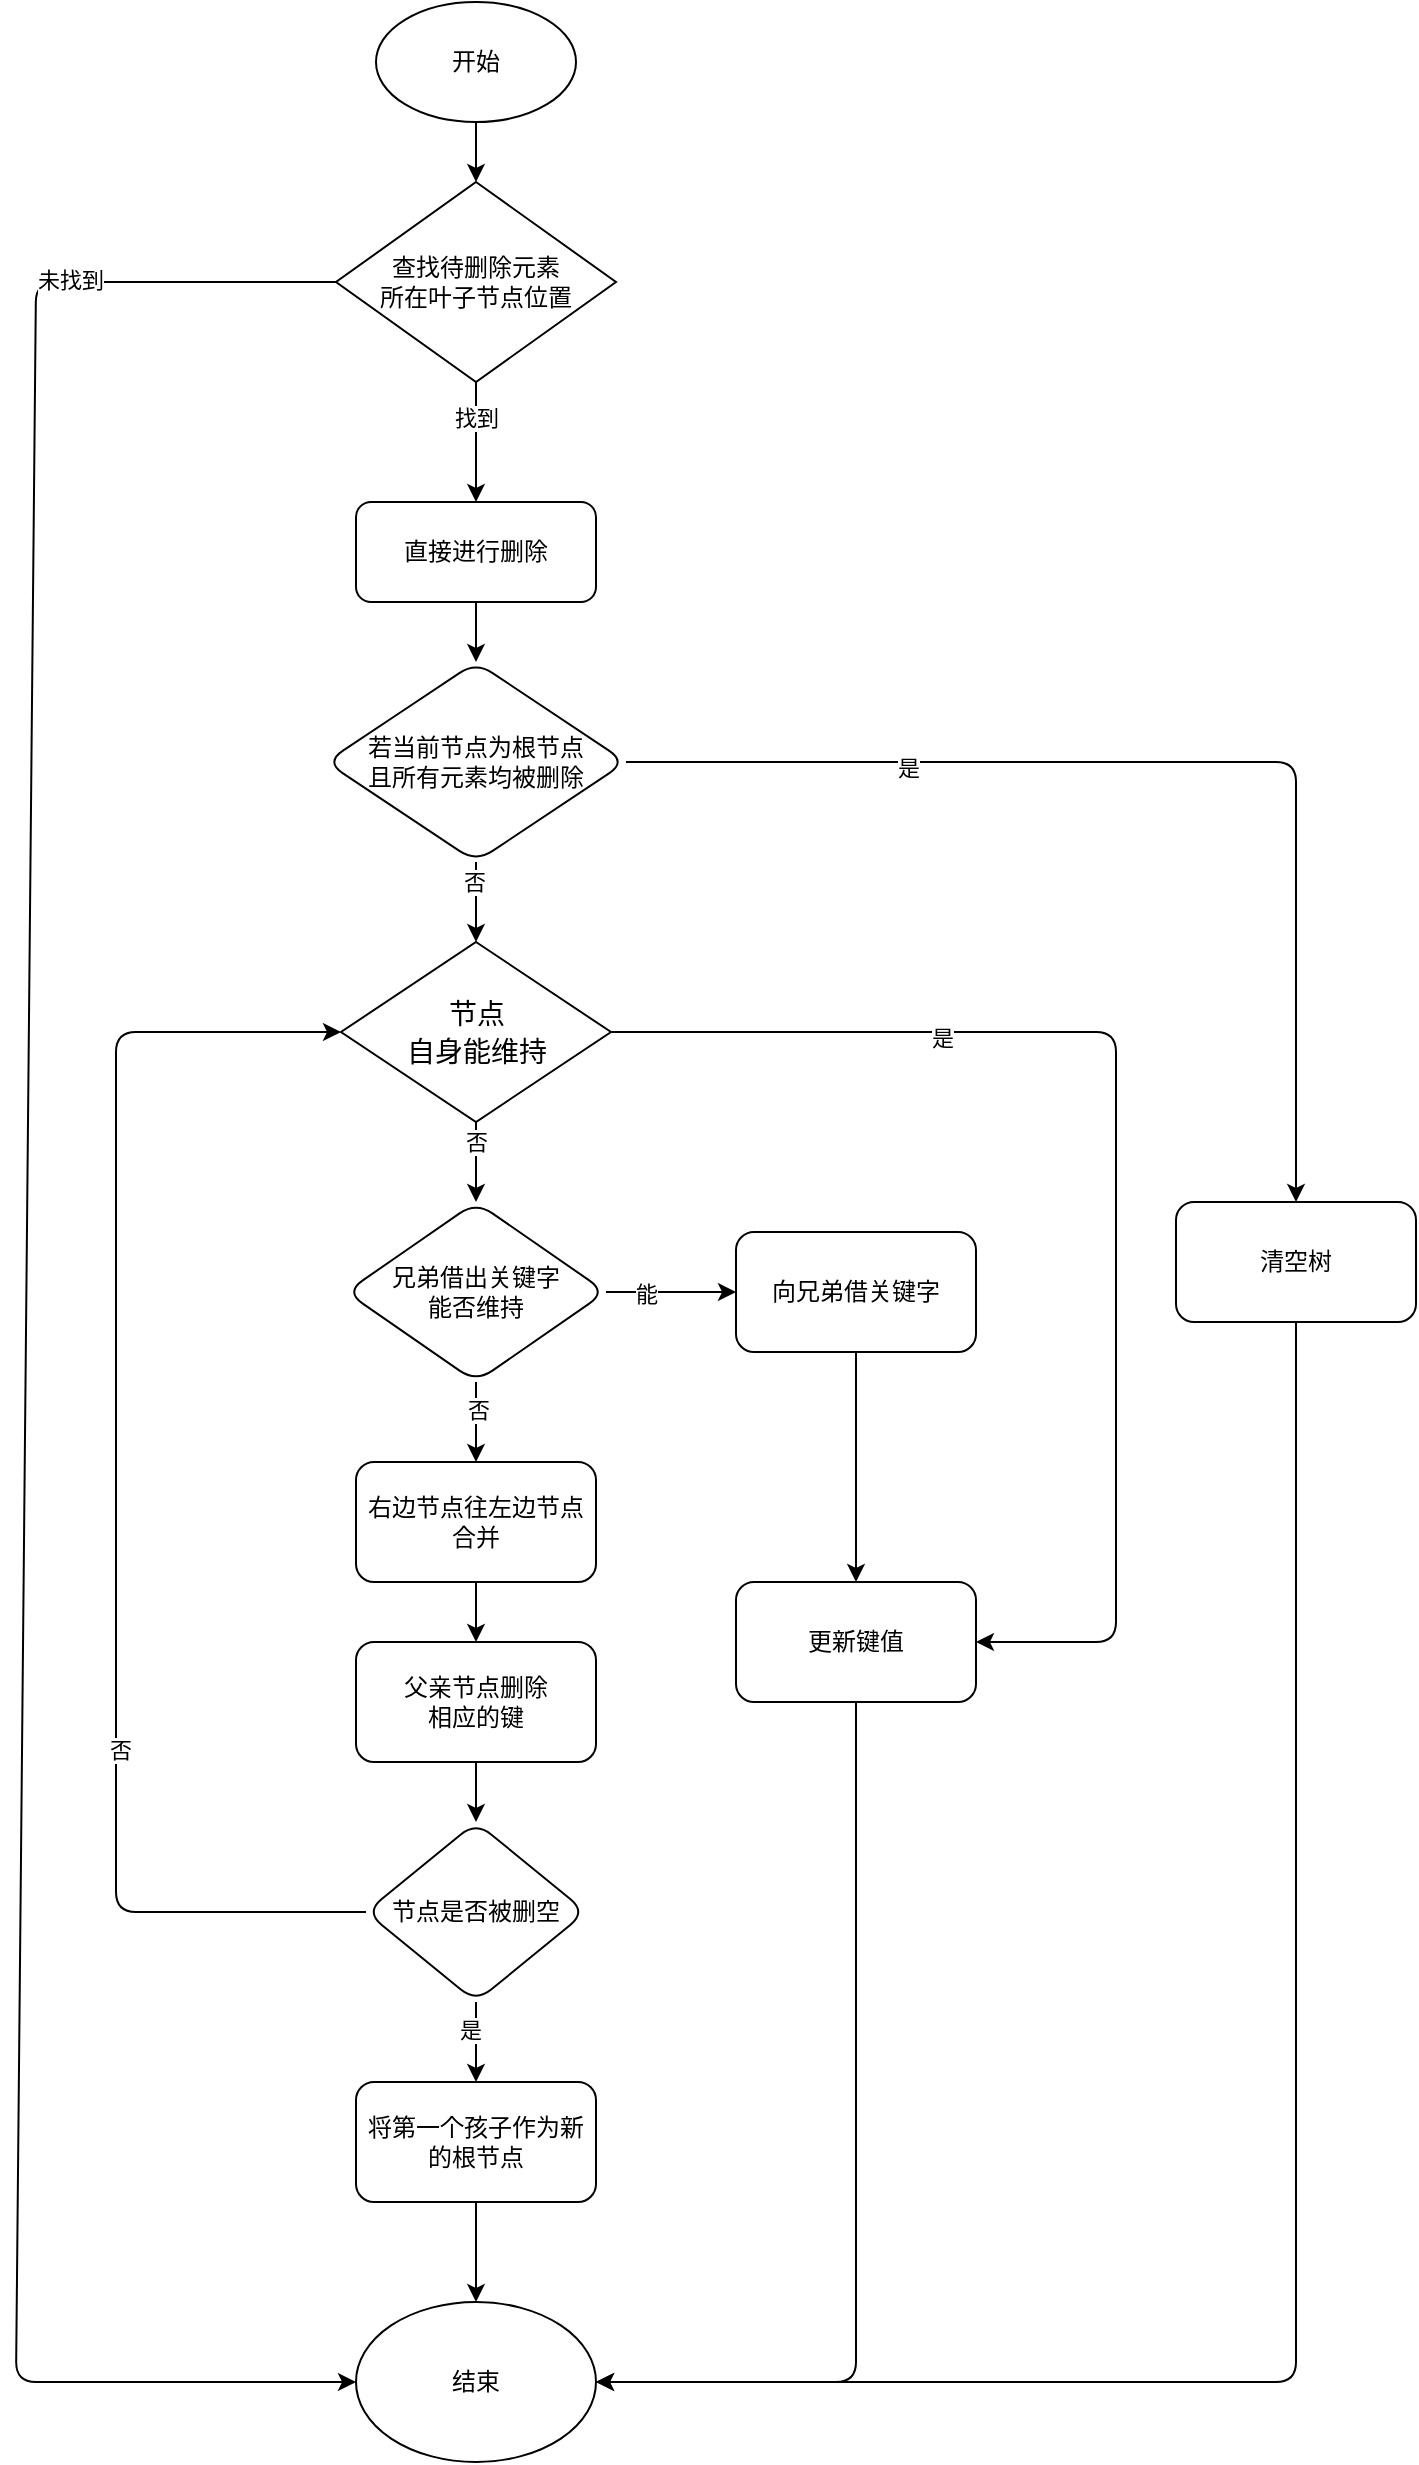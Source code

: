 <mxfile>
    <diagram id="y5qJ3Ha-pEzvRnkVYOBU" name="第 1 页">
        <mxGraphModel dx="964" dy="773" grid="1" gridSize="10" guides="1" tooltips="1" connect="1" arrows="1" fold="1" page="1" pageScale="1" pageWidth="2339" pageHeight="3300" math="0" shadow="0">
            <root>
                <mxCell id="0"/>
                <mxCell id="1" parent="0"/>
                <mxCell id="4" value="" style="edgeStyle=none;html=1;" edge="1" parent="1" source="2" target="3">
                    <mxGeometry relative="1" as="geometry"/>
                </mxCell>
                <mxCell id="2" value="开始" style="ellipse;whiteSpace=wrap;html=1;" vertex="1" parent="1">
                    <mxGeometry x="200" y="80" width="100" height="60" as="geometry"/>
                </mxCell>
                <mxCell id="16" value="" style="edgeStyle=none;html=1;" edge="1" parent="1" source="3" target="15">
                    <mxGeometry relative="1" as="geometry"/>
                </mxCell>
                <mxCell id="17" value="找到" style="edgeLabel;html=1;align=center;verticalAlign=middle;resizable=0;points=[];" vertex="1" connectable="0" parent="16">
                    <mxGeometry x="-0.4" relative="1" as="geometry">
                        <mxPoint as="offset"/>
                    </mxGeometry>
                </mxCell>
                <mxCell id="77" style="edgeStyle=none;html=1;exitX=0;exitY=0.5;exitDx=0;exitDy=0;fontColor=#000000;" edge="1" parent="1" source="3" target="12">
                    <mxGeometry relative="1" as="geometry">
                        <Array as="points">
                            <mxPoint x="30" y="220"/>
                            <mxPoint x="20" y="1270"/>
                        </Array>
                    </mxGeometry>
                </mxCell>
                <mxCell id="78" value="未找到" style="edgeLabel;html=1;align=center;verticalAlign=middle;resizable=0;points=[];fontColor=#000000;" vertex="1" connectable="0" parent="77">
                    <mxGeometry x="-0.805" y="-1" relative="1" as="geometry">
                        <mxPoint as="offset"/>
                    </mxGeometry>
                </mxCell>
                <mxCell id="3" value="查找待删除元素&lt;br&gt;所在叶子节点位置" style="rhombus;whiteSpace=wrap;html=1;" vertex="1" parent="1">
                    <mxGeometry x="180" y="170" width="140" height="100" as="geometry"/>
                </mxCell>
                <mxCell id="12" value="结束" style="ellipse;whiteSpace=wrap;html=1;" vertex="1" parent="1">
                    <mxGeometry x="190" y="1230" width="120" height="80" as="geometry"/>
                </mxCell>
                <mxCell id="19" value="" style="edgeStyle=none;html=1;" edge="1" parent="1" source="15" target="18">
                    <mxGeometry relative="1" as="geometry"/>
                </mxCell>
                <mxCell id="15" value="直接进行删除" style="rounded=1;whiteSpace=wrap;html=1;" vertex="1" parent="1">
                    <mxGeometry x="190" y="330" width="120" height="50" as="geometry"/>
                </mxCell>
                <mxCell id="25" style="edgeStyle=none;html=1;exitX=1;exitY=0.5;exitDx=0;exitDy=0;entryX=0.5;entryY=0;entryDx=0;entryDy=0;" edge="1" parent="1" source="18" target="20">
                    <mxGeometry relative="1" as="geometry">
                        <Array as="points">
                            <mxPoint x="660" y="460"/>
                        </Array>
                    </mxGeometry>
                </mxCell>
                <mxCell id="26" value="是" style="edgeLabel;html=1;align=center;verticalAlign=middle;resizable=0;points=[];" vertex="1" connectable="0" parent="25">
                    <mxGeometry x="-0.491" y="-2" relative="1" as="geometry">
                        <mxPoint y="1" as="offset"/>
                    </mxGeometry>
                </mxCell>
                <mxCell id="28" value="" style="edgeStyle=none;html=1;" edge="1" parent="1" source="18">
                    <mxGeometry relative="1" as="geometry">
                        <mxPoint x="250" y="550" as="targetPoint"/>
                    </mxGeometry>
                </mxCell>
                <mxCell id="29" value="否" style="edgeLabel;html=1;align=center;verticalAlign=middle;resizable=0;points=[];" vertex="1" connectable="0" parent="28">
                    <mxGeometry x="-0.5" y="-1" relative="1" as="geometry">
                        <mxPoint as="offset"/>
                    </mxGeometry>
                </mxCell>
                <mxCell id="18" value="若当前节点为根节点&lt;br&gt;且所有元素均被删除" style="rhombus;whiteSpace=wrap;html=1;rounded=1;" vertex="1" parent="1">
                    <mxGeometry x="175" y="410" width="150" height="100" as="geometry"/>
                </mxCell>
                <mxCell id="79" style="edgeStyle=none;html=1;exitX=0.5;exitY=1;exitDx=0;exitDy=0;entryX=1;entryY=0.5;entryDx=0;entryDy=0;fontColor=#000000;" edge="1" parent="1" source="20" target="12">
                    <mxGeometry relative="1" as="geometry">
                        <Array as="points">
                            <mxPoint x="660" y="1270"/>
                        </Array>
                    </mxGeometry>
                </mxCell>
                <mxCell id="20" value="清空树" style="whiteSpace=wrap;html=1;rounded=1;" vertex="1" parent="1">
                    <mxGeometry x="600" y="680" width="120" height="60" as="geometry"/>
                </mxCell>
                <mxCell id="38" style="edgeStyle=none;html=1;exitX=1;exitY=0.5;exitDx=0;exitDy=0;fontColor=#000000;entryX=1;entryY=0.5;entryDx=0;entryDy=0;" edge="1" parent="1" source="34" target="37">
                    <mxGeometry relative="1" as="geometry">
                        <Array as="points">
                            <mxPoint x="570" y="595"/>
                            <mxPoint x="570" y="900"/>
                        </Array>
                    </mxGeometry>
                </mxCell>
                <mxCell id="40" value="是" style="edgeLabel;html=1;align=center;verticalAlign=middle;resizable=0;points=[];fontColor=#000000;" vertex="1" connectable="0" parent="38">
                    <mxGeometry x="-0.472" y="-3" relative="1" as="geometry">
                        <mxPoint as="offset"/>
                    </mxGeometry>
                </mxCell>
                <mxCell id="42" style="edgeStyle=none;html=1;exitX=0.5;exitY=1;exitDx=0;exitDy=0;entryX=0.5;entryY=0;entryDx=0;entryDy=0;fontColor=#000000;" edge="1" parent="1" source="34">
                    <mxGeometry relative="1" as="geometry">
                        <mxPoint x="250" y="680" as="targetPoint"/>
                    </mxGeometry>
                </mxCell>
                <mxCell id="43" value="否" style="edgeLabel;html=1;align=center;verticalAlign=middle;resizable=0;points=[];fontColor=#000000;" vertex="1" connectable="0" parent="42">
                    <mxGeometry x="-0.52" relative="1" as="geometry">
                        <mxPoint as="offset"/>
                    </mxGeometry>
                </mxCell>
                <mxCell id="34" value="&lt;div style=&quot;background-color: rgb(255, 255, 255); font-family: &amp;quot;Droid Sans Mono&amp;quot;, &amp;quot;monospace&amp;quot;, monospace; font-size: 14px; line-height: 19px;&quot;&gt;节点&lt;br&gt;自身能维持&lt;/div&gt;" style="rhombus;whiteSpace=wrap;html=1;fontColor=#000000;" vertex="1" parent="1">
                    <mxGeometry x="182.5" y="550" width="135" height="90" as="geometry"/>
                </mxCell>
                <mxCell id="39" style="edgeStyle=none;html=1;exitX=0.5;exitY=1;exitDx=0;exitDy=0;entryX=1;entryY=0.5;entryDx=0;entryDy=0;fontColor=#000000;" edge="1" parent="1" source="37" target="12">
                    <mxGeometry relative="1" as="geometry">
                        <Array as="points">
                            <mxPoint x="440" y="1270"/>
                        </Array>
                    </mxGeometry>
                </mxCell>
                <mxCell id="37" value="更新键值" style="rounded=1;whiteSpace=wrap;html=1;fontColor=#000000;" vertex="1" parent="1">
                    <mxGeometry x="380" y="870" width="120" height="60" as="geometry"/>
                </mxCell>
                <mxCell id="47" style="edgeStyle=none;html=1;exitX=1;exitY=0.5;exitDx=0;exitDy=0;entryX=0;entryY=0.5;entryDx=0;entryDy=0;fontColor=#000000;" edge="1" parent="1" source="44" target="46">
                    <mxGeometry relative="1" as="geometry"/>
                </mxCell>
                <mxCell id="75" value="能" style="edgeLabel;html=1;align=center;verticalAlign=middle;resizable=0;points=[];fontColor=#000000;" vertex="1" connectable="0" parent="47">
                    <mxGeometry x="-0.385" y="-1" relative="1" as="geometry">
                        <mxPoint as="offset"/>
                    </mxGeometry>
                </mxCell>
                <mxCell id="52" value="" style="edgeStyle=none;html=1;fontColor=#000000;" edge="1" parent="1" source="44" target="51">
                    <mxGeometry relative="1" as="geometry"/>
                </mxCell>
                <mxCell id="53" value="否" style="edgeLabel;html=1;align=center;verticalAlign=middle;resizable=0;points=[];fontColor=#000000;" vertex="1" connectable="0" parent="52">
                    <mxGeometry x="-0.333" y="1" relative="1" as="geometry">
                        <mxPoint as="offset"/>
                    </mxGeometry>
                </mxCell>
                <mxCell id="44" value="兄弟借出关键字&lt;br&gt;能否维持" style="rhombus;whiteSpace=wrap;html=1;fontColor=#000000;rounded=1;" vertex="1" parent="1">
                    <mxGeometry x="185" y="680" width="130" height="90" as="geometry"/>
                </mxCell>
                <mxCell id="81" style="edgeStyle=none;html=1;exitX=0.5;exitY=1;exitDx=0;exitDy=0;fontColor=#000000;" edge="1" parent="1" source="46" target="37">
                    <mxGeometry relative="1" as="geometry"/>
                </mxCell>
                <mxCell id="46" value="向兄弟借关键字" style="rounded=1;whiteSpace=wrap;html=1;fontColor=#000000;" vertex="1" parent="1">
                    <mxGeometry x="380" y="695" width="120" height="60" as="geometry"/>
                </mxCell>
                <mxCell id="54" style="edgeStyle=none;html=1;exitX=0.5;exitY=1;exitDx=0;exitDy=0;fontColor=#000000;" edge="1" parent="1" source="51">
                    <mxGeometry relative="1" as="geometry">
                        <mxPoint x="250" y="900" as="targetPoint"/>
                    </mxGeometry>
                </mxCell>
                <mxCell id="51" value="右边节点往左边节点合并" style="whiteSpace=wrap;html=1;fontColor=#000000;rounded=1;" vertex="1" parent="1">
                    <mxGeometry x="190" y="810" width="120" height="60" as="geometry"/>
                </mxCell>
                <mxCell id="57" value="" style="edgeStyle=none;html=1;fontColor=#000000;" edge="1" parent="1" source="55" target="56">
                    <mxGeometry relative="1" as="geometry"/>
                </mxCell>
                <mxCell id="55" value="父亲节点删除&lt;br&gt;相应的键" style="rounded=1;whiteSpace=wrap;html=1;fontColor=#000000;" vertex="1" parent="1">
                    <mxGeometry x="190" y="900" width="120" height="60" as="geometry"/>
                </mxCell>
                <mxCell id="59" value="" style="edgeStyle=none;html=1;fontColor=#000000;" edge="1" parent="1" source="56" target="58">
                    <mxGeometry relative="1" as="geometry"/>
                </mxCell>
                <mxCell id="60" value="是" style="edgeLabel;html=1;align=center;verticalAlign=middle;resizable=0;points=[];fontColor=#000000;" vertex="1" connectable="0" parent="59">
                    <mxGeometry x="-0.307" y="-3" relative="1" as="geometry">
                        <mxPoint as="offset"/>
                    </mxGeometry>
                </mxCell>
                <mxCell id="76" style="edgeStyle=none;html=1;exitX=0;exitY=0.5;exitDx=0;exitDy=0;entryX=0;entryY=0.5;entryDx=0;entryDy=0;fontColor=#000000;" edge="1" parent="1" source="56" target="34">
                    <mxGeometry relative="1" as="geometry">
                        <Array as="points">
                            <mxPoint x="70" y="1035"/>
                            <mxPoint x="70" y="595"/>
                        </Array>
                    </mxGeometry>
                </mxCell>
                <mxCell id="82" value="否" style="edgeLabel;html=1;align=center;verticalAlign=middle;resizable=0;points=[];fontColor=#000000;" vertex="1" connectable="0" parent="76">
                    <mxGeometry x="-0.392" y="-2" relative="1" as="geometry">
                        <mxPoint as="offset"/>
                    </mxGeometry>
                </mxCell>
                <mxCell id="56" value="节点是否被删空" style="rhombus;whiteSpace=wrap;html=1;fontColor=#000000;rounded=1;" vertex="1" parent="1">
                    <mxGeometry x="195" y="990" width="110" height="90" as="geometry"/>
                </mxCell>
                <mxCell id="80" style="edgeStyle=none;html=1;entryX=0.5;entryY=0;entryDx=0;entryDy=0;fontColor=#000000;" edge="1" parent="1" source="58" target="12">
                    <mxGeometry relative="1" as="geometry"/>
                </mxCell>
                <mxCell id="58" value="将第一个孩子作为新的根节点" style="whiteSpace=wrap;html=1;fontColor=#000000;rounded=1;" vertex="1" parent="1">
                    <mxGeometry x="190" y="1120" width="120" height="60" as="geometry"/>
                </mxCell>
            </root>
        </mxGraphModel>
    </diagram>
</mxfile>